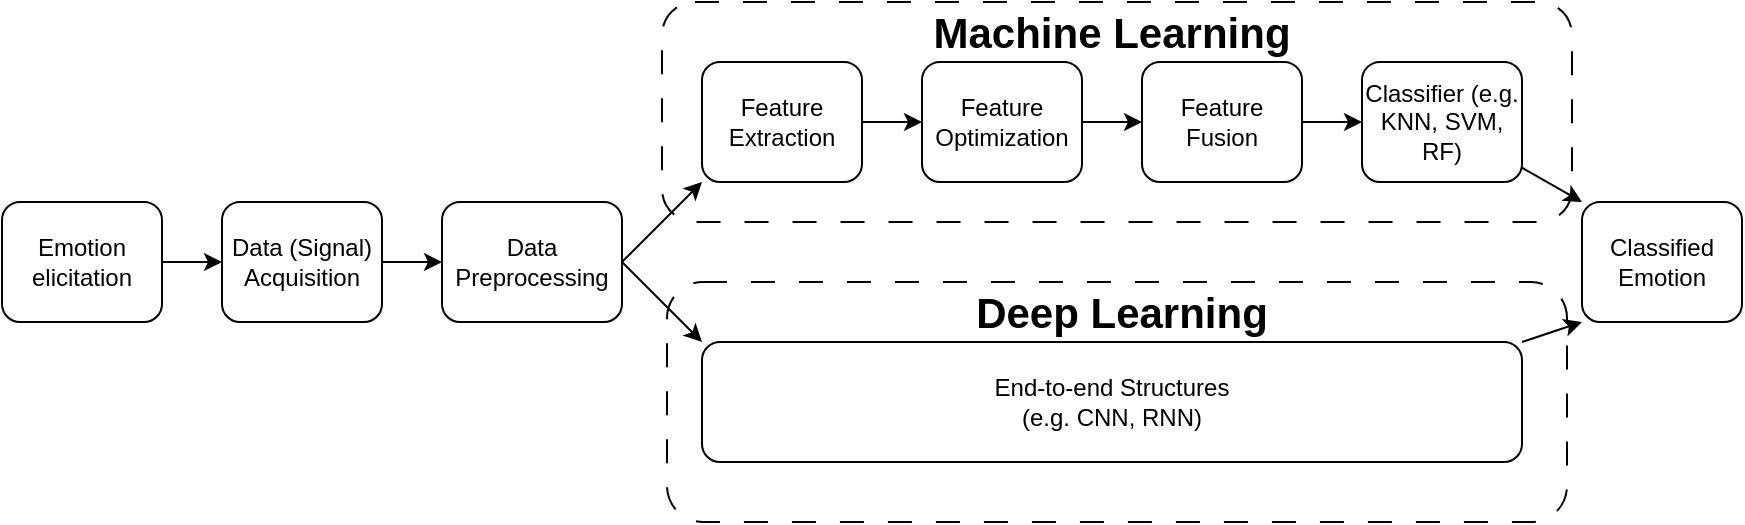 <mxfile>
    <diagram id="ta06-R81p781WbLvD-XZ" name="Page-1">
        <mxGraphModel dx="801" dy="615" grid="1" gridSize="10" guides="1" tooltips="1" connect="1" arrows="1" fold="1" page="1" pageScale="1" pageWidth="1100" pageHeight="850" math="0" shadow="0">
            <root>
                <mxCell id="0"/>
                <mxCell id="1" parent="0"/>
                <mxCell id="14" value="" style="edgeStyle=none;html=1;" parent="1" source="2" target="3" edge="1">
                    <mxGeometry relative="1" as="geometry"/>
                </mxCell>
                <mxCell id="2" value="Emotion elicitation" style="rounded=1;whiteSpace=wrap;html=1;" parent="1" vertex="1">
                    <mxGeometry x="40" y="270" width="80" height="60" as="geometry"/>
                </mxCell>
                <mxCell id="15" value="" style="edgeStyle=none;html=1;" parent="1" source="3" target="4" edge="1">
                    <mxGeometry relative="1" as="geometry"/>
                </mxCell>
                <mxCell id="3" value="Data (Signal) Acquisition" style="rounded=1;whiteSpace=wrap;html=1;" parent="1" vertex="1">
                    <mxGeometry x="150" y="270" width="80" height="60" as="geometry"/>
                </mxCell>
                <mxCell id="16" style="edgeStyle=none;html=1;exitX=1;exitY=0.5;exitDx=0;exitDy=0;entryX=0;entryY=1;entryDx=0;entryDy=0;" parent="1" source="4" target="6" edge="1">
                    <mxGeometry relative="1" as="geometry"/>
                </mxCell>
                <mxCell id="17" style="edgeStyle=none;html=1;entryX=0;entryY=0;entryDx=0;entryDy=0;exitX=1;exitY=0.5;exitDx=0;exitDy=0;" parent="1" source="4" target="5" edge="1">
                    <mxGeometry relative="1" as="geometry"/>
                </mxCell>
                <mxCell id="4" value="Data Preprocessing" style="rounded=1;whiteSpace=wrap;html=1;" parent="1" vertex="1">
                    <mxGeometry x="260" y="270" width="90" height="60" as="geometry"/>
                </mxCell>
                <mxCell id="23" style="edgeStyle=none;html=1;entryX=0;entryY=1;entryDx=0;entryDy=0;exitX=1;exitY=0;exitDx=0;exitDy=0;" parent="1" source="5" target="12" edge="1">
                    <mxGeometry relative="1" as="geometry"/>
                </mxCell>
                <mxCell id="5" value="End-to-end Structures&lt;br&gt;(e.g. CNN, RNN)" style="rounded=1;whiteSpace=wrap;html=1;" parent="1" vertex="1">
                    <mxGeometry x="390" y="340" width="410" height="60" as="geometry"/>
                </mxCell>
                <mxCell id="18" value="" style="edgeStyle=none;html=1;" parent="1" source="6" target="9" edge="1">
                    <mxGeometry relative="1" as="geometry"/>
                </mxCell>
                <mxCell id="6" value="Feature Extraction" style="rounded=1;whiteSpace=wrap;html=1;" parent="1" vertex="1">
                    <mxGeometry x="390" y="200" width="80" height="60" as="geometry"/>
                </mxCell>
                <mxCell id="19" value="" style="edgeStyle=none;html=1;" parent="1" source="9" target="10" edge="1">
                    <mxGeometry relative="1" as="geometry"/>
                </mxCell>
                <mxCell id="9" value="Feature Optimization" style="rounded=1;whiteSpace=wrap;html=1;" parent="1" vertex="1">
                    <mxGeometry x="500" y="200" width="80" height="60" as="geometry"/>
                </mxCell>
                <mxCell id="20" value="" style="edgeStyle=none;html=1;" parent="1" source="10" target="11" edge="1">
                    <mxGeometry relative="1" as="geometry"/>
                </mxCell>
                <mxCell id="10" value="Feature Fusion" style="rounded=1;whiteSpace=wrap;html=1;" parent="1" vertex="1">
                    <mxGeometry x="610" y="200" width="80" height="60" as="geometry"/>
                </mxCell>
                <mxCell id="21" style="edgeStyle=none;html=1;entryX=0;entryY=0;entryDx=0;entryDy=0;" parent="1" source="11" target="12" edge="1">
                    <mxGeometry relative="1" as="geometry"/>
                </mxCell>
                <mxCell id="11" value="Classifier (e.g. KNN, SVM, RF)" style="rounded=1;whiteSpace=wrap;html=1;" parent="1" vertex="1">
                    <mxGeometry x="720" y="200" width="80" height="60" as="geometry"/>
                </mxCell>
                <mxCell id="12" value="Classified&lt;br&gt;Emotion" style="rounded=1;whiteSpace=wrap;html=1;" parent="1" vertex="1">
                    <mxGeometry x="830" y="270" width="80" height="60" as="geometry"/>
                </mxCell>
                <mxCell id="24" value="" style="rounded=1;whiteSpace=wrap;html=1;fillColor=none;dashed=1;dashPattern=12 12;" parent="1" vertex="1">
                    <mxGeometry x="370" y="170" width="455" height="110" as="geometry"/>
                </mxCell>
                <mxCell id="25" value="" style="rounded=1;whiteSpace=wrap;html=1;fillColor=none;dashed=1;dashPattern=12 12;" parent="1" vertex="1">
                    <mxGeometry x="372.5" y="310" width="450" height="120" as="geometry"/>
                </mxCell>
                <mxCell id="26" value="&lt;b&gt;&lt;font style=&quot;font-size: 21px;&quot;&gt;Machine Learning&lt;/font&gt;&lt;/b&gt;" style="text;html=1;strokeColor=none;fillColor=none;align=center;verticalAlign=middle;whiteSpace=wrap;rounded=0;dashed=1;dashPattern=12 12;" parent="1" vertex="1">
                    <mxGeometry x="455" y="170" width="280" height="30" as="geometry"/>
                </mxCell>
                <mxCell id="27" value="&lt;b&gt;&lt;font style=&quot;font-size: 21px;&quot;&gt;Deep Learning&lt;/font&gt;&lt;/b&gt;" style="text;html=1;strokeColor=none;fillColor=none;align=center;verticalAlign=middle;whiteSpace=wrap;rounded=0;dashed=1;dashPattern=12 12;" parent="1" vertex="1">
                    <mxGeometry x="460" y="310" width="280" height="30" as="geometry"/>
                </mxCell>
            </root>
        </mxGraphModel>
    </diagram>
</mxfile>